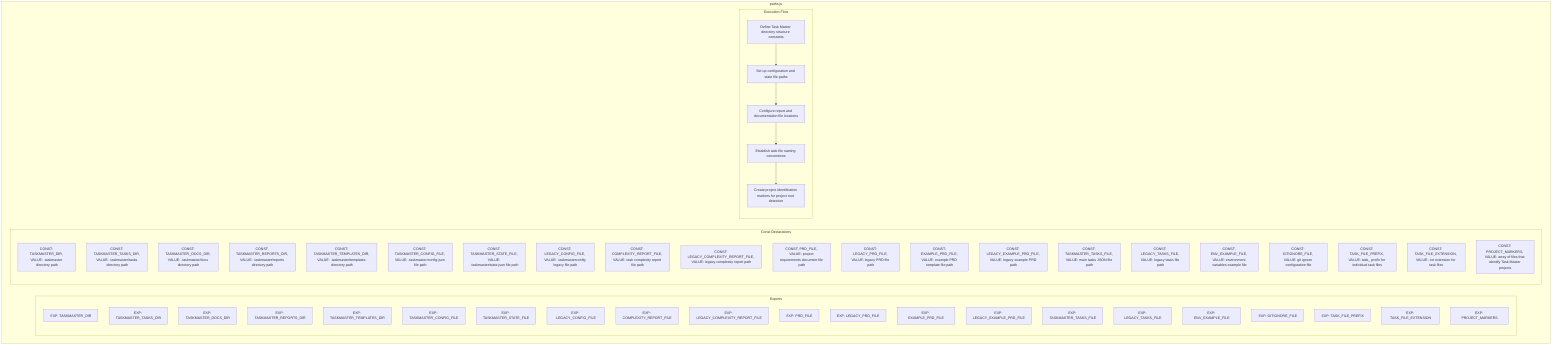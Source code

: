 flowchart TB
    subgraph Exports["Exports"]
        E1["EXP: TASKMASTER_DIR"]
        E2["EXP: TASKMASTER_TASKS_DIR"]
        E3["EXP: TASKMASTER_DOCS_DIR"]
        E4["EXP: TASKMASTER_REPORTS_DIR"]
        E5["EXP: TASKMASTER_TEMPLATES_DIR"]
        E6["EXP: TASKMASTER_CONFIG_FILE"]
        E7["EXP: TASKMASTER_STATE_FILE"]
        E8["EXP: LEGACY_CONFIG_FILE"]
        E9["EXP: COMPLEXITY_REPORT_FILE"]
        E10["EXP: LEGACY_COMPLEXITY_REPORT_FILE"]
        E11["EXP: PRD_FILE"]
        E12["EXP: LEGACY_PRD_FILE"]
        E13["EXP: EXAMPLE_PRD_FILE"]
        E14["EXP: LEGACY_EXAMPLE_PRD_FILE"]
        E15["EXP: TASKMASTER_TASKS_FILE"]
        E16["EXP: LEGACY_TASKS_FILE"]
        E17["EXP: ENV_EXAMPLE_FILE"]
        E18["EXP: GITIGNORE_FILE"]
        E19["EXP: TASK_FILE_PREFIX"]
        E20["EXP: TASK_FILE_EXTENSION"]
        E21["EXP: PROJECT_MARKERS"]
    end
    
    subgraph Constants["Const Declarations"]
        C1["CONST: TASKMASTER_DIR, VALUE: .taskmaster directory path"]
        C2["CONST: TASKMASTER_TASKS_DIR, VALUE: .taskmaster/tasks directory path"]
        C3["CONST: TASKMASTER_DOCS_DIR, VALUE: .taskmaster/docs directory path"]
        C4["CONST: TASKMASTER_REPORTS_DIR, VALUE: .taskmaster/reports directory path"]
        C5["CONST: TASKMASTER_TEMPLATES_DIR, VALUE: .taskmaster/templates directory path"]
        C6["CONST: TASKMASTER_CONFIG_FILE, VALUE: .taskmaster/config.json file path"]
        C7["CONST: TASKMASTER_STATE_FILE, VALUE: .taskmaster/state.json file path"]
        C8["CONST: LEGACY_CONFIG_FILE, VALUE: .taskmasterconfig legacy file path"]
        C9["CONST: COMPLEXITY_REPORT_FILE, VALUE: task complexity report file path"]
        C10["CONST: LEGACY_COMPLEXITY_REPORT_FILE, VALUE: legacy complexity report path"]
        C11["CONST: PRD_FILE, VALUE: project requirements document file path"]
        C12["CONST: LEGACY_PRD_FILE, VALUE: legacy PRD file path"]
        C13["CONST: EXAMPLE_PRD_FILE, VALUE: example PRD template file path"]
        C14["CONST: LEGACY_EXAMPLE_PRD_FILE, VALUE: legacy example PRD path"]
        C15["CONST: TASKMASTER_TASKS_FILE, VALUE: main tasks JSON file path"]
        C16["CONST: LEGACY_TASKS_FILE, VALUE: legacy tasks file path"]
        C17["CONST: ENV_EXAMPLE_FILE, VALUE: environment variables example file"]
        C18["CONST: GITIGNORE_FILE, VALUE: git ignore configuration file"]
        C19["CONST: TASK_FILE_PREFIX, VALUE: task_ prefix for individual task files"]
        C20["CONST: TASK_FILE_EXTENSION, VALUE: .txt extension for task files"]
        C21["CONST: PROJECT_MARKERS, VALUE: array of files that identify Task Master projects"]
    end
    
    subgraph ExecutionFlow["Execution Flow"]
        FL1["Define Task Master directory structure constants"]
        FL2["Set up configuration and state file paths"]
        FL3["Configure report and documentation file locations"]
        FL4["Establish task file naming conventions"]
        FL5["Create project identification markers for project root detection"]
    end
    
    subgraph pathsJS["paths.js"]
        Exports
        Constants
        ExecutionFlow
    end
    
    FL1 --> FL2
    FL2 --> FL3
    FL3 --> FL4
    FL4 --> FL5